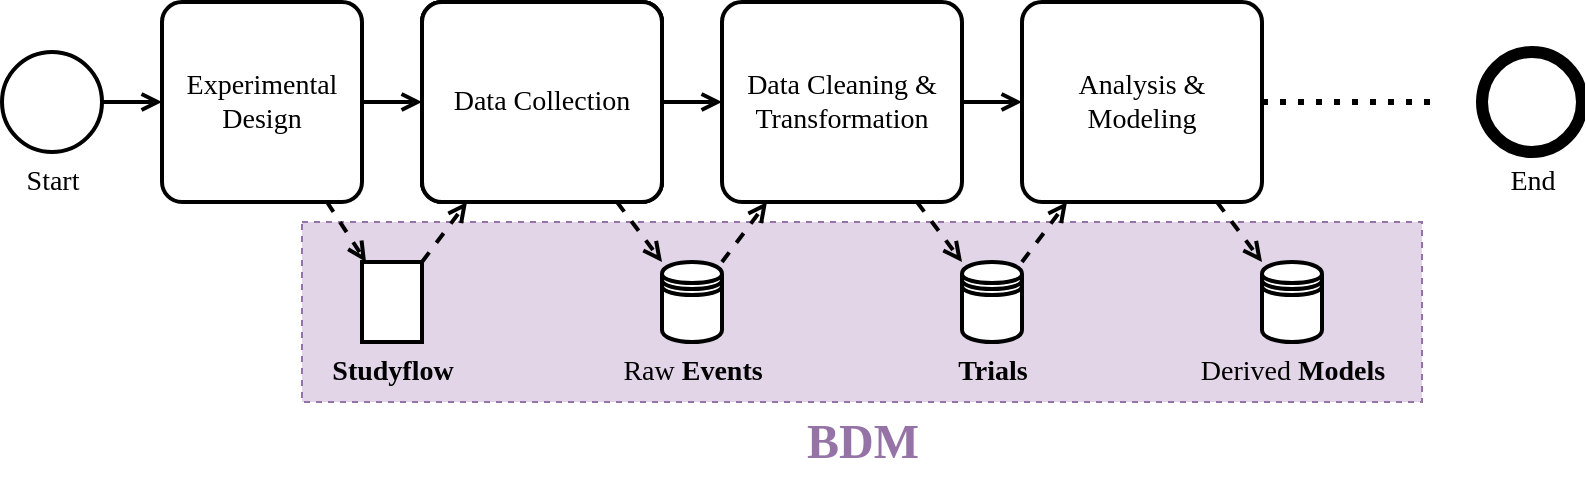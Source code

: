 <mxfile version="26.2.2">
  <diagram name="Page-1" id="hWbzQYgdbyvre5uAmrZb">
    <mxGraphModel dx="979" dy="874" grid="1" gridSize="10" guides="1" tooltips="1" connect="1" arrows="1" fold="1" page="1" pageScale="1" pageWidth="1169" pageHeight="827" math="0" shadow="0">
      <root>
        <mxCell id="0" />
        <mxCell id="1" parent="0" />
        <mxCell id="LXY7rBpoa8wY8B7ite5v-85" value="" style="rounded=0;whiteSpace=wrap;html=1;dashed=1;fillColor=#e1d5e7;strokeColor=#9673a6;" parent="1" vertex="1">
          <mxGeometry x="440" y="510" width="560" height="90" as="geometry" />
        </mxCell>
        <mxCell id="LXY7rBpoa8wY8B7ite5v-45" style="edgeStyle=orthogonalEdgeStyle;rounded=0;orthogonalLoop=1;jettySize=auto;html=1;endArrow=open;endFill=0;fontFamily=IBM Plex Sans;fontSource=https%3A%2F%2Ffonts.googleapis.com%2Fcss%3Ffamily%3DIBM%2BPlex%2BSans;fontSize=14;strokeWidth=2;" parent="1" source="LXY7rBpoa8wY8B7ite5v-36" target="LXY7rBpoa8wY8B7ite5v-44" edge="1">
          <mxGeometry relative="1" as="geometry" />
        </mxCell>
        <mxCell id="LXY7rBpoa8wY8B7ite5v-36" value="Start" style="points=[[0.145,0.145,0],[0.5,0,0],[0.855,0.145,0],[1,0.5,0],[0.855,0.855,0],[0.5,1,0],[0.145,0.855,0],[0,0.5,0]];shape=mxgraph.bpmn.event;html=1;verticalLabelPosition=bottom;labelBackgroundColor=#ffffff;verticalAlign=top;align=center;perimeter=ellipsePerimeter;outlineConnect=0;aspect=fixed;outline=standard;symbol=general;fontFamily=IBM Plex Sans;fontSource=https%3A%2F%2Ffonts.googleapis.com%2Fcss%3Ffamily%3DIBM%2BPlex%2BSans;fontSize=14;strokeWidth=2;" parent="1" vertex="1">
          <mxGeometry x="290" y="425" width="50" height="50" as="geometry" />
        </mxCell>
        <mxCell id="LXY7rBpoa8wY8B7ite5v-39" value="End" style="points=[[0.145,0.145,0],[0.5,0,0],[0.855,0.145,0],[1,0.5,0],[0.855,0.855,0],[0.5,1,0],[0.145,0.855,0],[0,0.5,0]];shape=mxgraph.bpmn.event;html=1;verticalLabelPosition=bottom;labelBackgroundColor=#ffffff;verticalAlign=top;align=center;perimeter=ellipsePerimeter;outlineConnect=0;aspect=fixed;outline=end;symbol=terminate2;fontFamily=IBM Plex Sans;fontSource=https%3A%2F%2Ffonts.googleapis.com%2Fcss%3Ffamily%3DIBM%2BPlex%2BSans;fontSize=14;strokeWidth=2;" parent="1" vertex="1">
          <mxGeometry x="1030" y="425" width="50" height="50" as="geometry" />
        </mxCell>
        <mxCell id="LXY7rBpoa8wY8B7ite5v-54" style="rounded=0;orthogonalLoop=1;jettySize=auto;html=1;endArrow=open;endFill=0;fontFamily=IBM Plex Sans;fontSource=https%3A%2F%2Ffonts.googleapis.com%2Fcss%3Ffamily%3DIBM%2BPlex%2BSans;fontSize=14;strokeWidth=2;" parent="1" source="LXY7rBpoa8wY8B7ite5v-40" target="LXY7rBpoa8wY8B7ite5v-55" edge="1">
          <mxGeometry relative="1" as="geometry">
            <mxPoint x="650" y="450" as="targetPoint" />
          </mxGeometry>
        </mxCell>
        <mxCell id="LXY7rBpoa8wY8B7ite5v-40" value="" style="rounded=1;whiteSpace=wrap;html=1;container=1;collapsible=0;absoluteArcSize=1;arcSize=20;childLayout=stackLayout;horizontal=1;horizontalStack=0;resizeParent=1;resizeParentMax=0;resizeLast=0;fontFamily=IBM Plex Sans;fontSource=https%3A%2F%2Ffonts.googleapis.com%2Fcss%3Ffamily%3DIBM%2BPlex%2BSans;fontSize=14;strokeWidth=2;" parent="1" vertex="1">
          <mxGeometry x="500" y="400" width="120" height="100" as="geometry" />
        </mxCell>
        <mxCell id="LXY7rBpoa8wY8B7ite5v-41" value="Subjects" style="whiteSpace=wrap;connectable=0;html=1;shape=mxgraph.basic.rect;size=10;rectStyle=rounded;bottomRightStyle=square;bottomLeftStyle=square;part=1;fontFamily=IBM Plex Sans;fontSource=https%3A%2F%2Ffonts.googleapis.com%2Fcss%3Ffamily%3DIBM%2BPlex%2BSans;fontSize=14;strokeWidth=2;" parent="LXY7rBpoa8wY8B7ite5v-40" vertex="1">
          <mxGeometry width="120" height="20" as="geometry" />
        </mxCell>
        <mxCell id="LXY7rBpoa8wY8B7ite5v-42" value="Complete activities" style="shape=mxgraph.bpmn.task;arcSize=0;taskMarker=abstract;part=1;isLoopMultiParallel=1;connectable=0;whiteSpace=wrap;html=1;fontFamily=IBM Plex Sans;fontSource=https%3A%2F%2Ffonts.googleapis.com%2Fcss%3Ffamily%3DIBM%2BPlex%2BSans;fontSize=14;strokeWidth=2;" parent="LXY7rBpoa8wY8B7ite5v-40" vertex="1">
          <mxGeometry y="20" width="120" height="60" as="geometry" />
        </mxCell>
        <mxCell id="LXY7rBpoa8wY8B7ite5v-43" value="Experiment" style="whiteSpace=wrap;connectable=0;html=1;shape=mxgraph.basic.rect;size=10;rectStyle=rounded;topRightStyle=square;topLeftStyle=square;fillColor=#C0C0C0;part=1;fontFamily=IBM Plex Sans;fontSource=https%3A%2F%2Ffonts.googleapis.com%2Fcss%3Ffamily%3DIBM%2BPlex%2BSans;fontSize=14;strokeWidth=2;" parent="LXY7rBpoa8wY8B7ite5v-40" vertex="1">
          <mxGeometry y="80" width="120" height="20" as="geometry" />
        </mxCell>
        <mxCell id="LXY7rBpoa8wY8B7ite5v-46" style="rounded=0;orthogonalLoop=1;jettySize=auto;html=1;endArrow=open;endFill=0;fontFamily=IBM Plex Sans;fontSource=https%3A%2F%2Ffonts.googleapis.com%2Fcss%3Ffamily%3DIBM%2BPlex%2BSans;fontSize=14;strokeWidth=2;" parent="1" source="LXY7rBpoa8wY8B7ite5v-44" target="LXY7rBpoa8wY8B7ite5v-40" edge="1">
          <mxGeometry relative="1" as="geometry" />
        </mxCell>
        <mxCell id="VGFwFy238mhT5_1Z0Q9M-4" style="edgeStyle=none;curved=1;rounded=0;orthogonalLoop=1;jettySize=auto;html=1;fontSize=12;startSize=6;endSize=6;dashed=1;strokeWidth=2;endArrow=open;endFill=0;" parent="1" source="LXY7rBpoa8wY8B7ite5v-44" target="VGFwFy238mhT5_1Z0Q9M-2" edge="1">
          <mxGeometry relative="1" as="geometry" />
        </mxCell>
        <mxCell id="LXY7rBpoa8wY8B7ite5v-44" value="Experimental Design" style="points=[[0.25,0,0],[0.5,0,0],[0.75,0,0],[1,0.25,0],[1,0.5,0],[1,0.75,0],[0.75,1,0],[0.5,1,0],[0.25,1,0],[0,0.75,0],[0,0.5,0],[0,0.25,0]];shape=mxgraph.bpmn.task;whiteSpace=wrap;rectStyle=rounded;size=10;html=1;container=1;expand=0;collapsible=0;taskMarker=abstract;isLoopSub=0;fontFamily=IBM Plex Sans;fontSource=https%3A%2F%2Ffonts.googleapis.com%2Fcss%3Ffamily%3DIBM%2BPlex%2BSans;fontSize=14;strokeWidth=2;" parent="1" vertex="1">
          <mxGeometry x="370" y="400" width="100" height="100" as="geometry" />
        </mxCell>
        <mxCell id="LXY7rBpoa8wY8B7ite5v-58" style="rounded=0;orthogonalLoop=1;jettySize=auto;html=1;endArrow=open;endFill=0;fontFamily=IBM Plex Sans;fontSource=https%3A%2F%2Ffonts.googleapis.com%2Fcss%3Ffamily%3DIBM%2BPlex%2BSans;fontSize=14;strokeWidth=2;" parent="1" source="LXY7rBpoa8wY8B7ite5v-55" target="LXY7rBpoa8wY8B7ite5v-56" edge="1">
          <mxGeometry relative="1" as="geometry" />
        </mxCell>
        <mxCell id="LXY7rBpoa8wY8B7ite5v-55" value="Data Cleaning &amp;amp; Transformation" style="points=[[0.25,0,0],[0.5,0,0],[0.75,0,0],[1,0.25,0],[1,0.5,0],[1,0.75,0],[0.75,1,0],[0.5,1,0],[0.25,1,0],[0,0.75,0],[0,0.5,0],[0,0.25,0]];shape=mxgraph.bpmn.task;whiteSpace=wrap;rectStyle=rounded;size=10;html=1;container=1;expand=0;collapsible=0;taskMarker=abstract;fontFamily=IBM Plex Sans;fontSource=https%3A%2F%2Ffonts.googleapis.com%2Fcss%3Ffamily%3DIBM%2BPlex%2BSans;fontSize=14;strokeWidth=2;" parent="1" vertex="1">
          <mxGeometry x="650" y="400" width="120" height="100" as="geometry" />
        </mxCell>
        <mxCell id="LXY7rBpoa8wY8B7ite5v-69" style="edgeStyle=orthogonalEdgeStyle;rounded=0;orthogonalLoop=1;jettySize=auto;html=1;dashed=1;dashPattern=1 2;strokeWidth=3;endArrow=none;endFill=0;fontFamily=IBM Plex Sans;fontSource=https%3A%2F%2Ffonts.googleapis.com%2Fcss%3Ffamily%3DIBM%2BPlex%2BSans;fontSize=14;" parent="1" source="LXY7rBpoa8wY8B7ite5v-56" edge="1">
          <mxGeometry relative="1" as="geometry">
            <mxPoint x="1010" y="450" as="targetPoint" />
          </mxGeometry>
        </mxCell>
        <mxCell id="LXY7rBpoa8wY8B7ite5v-56" value="Analysis &amp;amp; Modeling" style="points=[[0.25,0,0],[0.5,0,0],[0.75,0,0],[1,0.25,0],[1,0.5,0],[1,0.75,0],[0.75,1,0],[0.5,1,0],[0.25,1,0],[0,0.75,0],[0,0.5,0],[0,0.25,0]];shape=mxgraph.bpmn.task;whiteSpace=wrap;rectStyle=rounded;size=10;html=1;container=1;expand=0;collapsible=0;taskMarker=abstract;fontFamily=IBM Plex Sans;fontSource=https%3A%2F%2Ffonts.googleapis.com%2Fcss%3Ffamily%3DIBM%2BPlex%2BSans;fontSize=14;strokeWidth=2;" parent="1" vertex="1">
          <mxGeometry x="800" y="400" width="120" height="100" as="geometry" />
        </mxCell>
        <mxCell id="LXY7rBpoa8wY8B7ite5v-73" style="rounded=0;orthogonalLoop=1;jettySize=auto;html=1;endArrow=open;endFill=0;startArrow=none;startFill=0;fontFamily=IBM Plex Sans;fontSource=https%3A%2F%2Ffonts.googleapis.com%2Fcss%3Ffamily%3DIBM%2BPlex%2BSans;fontSize=14;dashed=1;strokeWidth=2;" parent="1" target="LXY7rBpoa8wY8B7ite5v-60" edge="1">
          <mxGeometry relative="1" as="geometry">
            <mxPoint x="597.5" y="500" as="sourcePoint" />
          </mxGeometry>
        </mxCell>
        <mxCell id="LXY7rBpoa8wY8B7ite5v-74" style="rounded=0;orthogonalLoop=1;jettySize=auto;html=1;endArrow=open;endFill=0;fontFamily=IBM Plex Sans;fontSource=https%3A%2F%2Ffonts.googleapis.com%2Fcss%3Ffamily%3DIBM%2BPlex%2BSans;fontSize=14;dashed=1;strokeWidth=2;" parent="1" source="LXY7rBpoa8wY8B7ite5v-60" target="LXY7rBpoa8wY8B7ite5v-55" edge="1">
          <mxGeometry relative="1" as="geometry" />
        </mxCell>
        <mxCell id="LXY7rBpoa8wY8B7ite5v-60" value="&lt;span style=&quot;font-weight: normal;&quot;&gt;Raw&lt;/span&gt; Events" style="shape=datastore;html=1;labelPosition=center;verticalLabelPosition=bottom;align=center;verticalAlign=top;fontFamily=IBM Plex Sans;fontSource=https%3A%2F%2Ffonts.googleapis.com%2Fcss%3Ffamily%3DIBM%2BPlex%2BSans;fontSize=14;fontStyle=1;strokeWidth=2;" parent="1" vertex="1">
          <mxGeometry x="620" y="530" width="30" height="40" as="geometry" />
        </mxCell>
        <mxCell id="LXY7rBpoa8wY8B7ite5v-71" style="rounded=0;orthogonalLoop=1;jettySize=auto;html=1;endArrow=open;endFill=0;startArrow=none;startFill=0;fontFamily=IBM Plex Sans;fontSource=https%3A%2F%2Ffonts.googleapis.com%2Fcss%3Ffamily%3DIBM%2BPlex%2BSans;fontSize=14;dashed=1;strokeWidth=2;" parent="1" source="LXY7rBpoa8wY8B7ite5v-63" target="LXY7rBpoa8wY8B7ite5v-56" edge="1">
          <mxGeometry relative="1" as="geometry" />
        </mxCell>
        <mxCell id="LXY7rBpoa8wY8B7ite5v-76" style="rounded=0;orthogonalLoop=1;jettySize=auto;html=1;endArrow=open;endFill=0;fontFamily=IBM Plex Sans;fontSource=https%3A%2F%2Ffonts.googleapis.com%2Fcss%3Ffamily%3DIBM%2BPlex%2BSans;fontSize=14;dashed=1;strokeWidth=2;" parent="1" source="LXY7rBpoa8wY8B7ite5v-55" target="LXY7rBpoa8wY8B7ite5v-63" edge="1">
          <mxGeometry relative="1" as="geometry" />
        </mxCell>
        <mxCell id="LXY7rBpoa8wY8B7ite5v-63" value="Trials" style="shape=datastore;html=1;labelPosition=center;verticalLabelPosition=bottom;align=center;verticalAlign=top;fontFamily=IBM Plex Sans;fontSource=https%3A%2F%2Ffonts.googleapis.com%2Fcss%3Ffamily%3DIBM%2BPlex%2BSans;fontSize=14;fontStyle=1;strokeWidth=2;" parent="1" vertex="1">
          <mxGeometry x="770" y="530" width="30" height="40" as="geometry" />
        </mxCell>
        <mxCell id="LXY7rBpoa8wY8B7ite5v-72" style="rounded=0;orthogonalLoop=1;jettySize=auto;html=1;startArrow=none;startFill=0;endArrow=open;endFill=0;fontFamily=IBM Plex Sans;fontSource=https%3A%2F%2Ffonts.googleapis.com%2Fcss%3Ffamily%3DIBM%2BPlex%2BSans;fontSize=14;dashed=1;strokeWidth=2;" parent="1" source="LXY7rBpoa8wY8B7ite5v-56" target="LXY7rBpoa8wY8B7ite5v-68" edge="1">
          <mxGeometry relative="1" as="geometry" />
        </mxCell>
        <mxCell id="LXY7rBpoa8wY8B7ite5v-68" value="&lt;span style=&quot;font-weight: normal;&quot;&gt;Derived&lt;/span&gt; Models" style="shape=datastore;html=1;labelPosition=center;verticalLabelPosition=bottom;align=center;verticalAlign=top;fontFamily=IBM Plex Sans;fontSource=https%3A%2F%2Ffonts.googleapis.com%2Fcss%3Ffamily%3DIBM%2BPlex%2BSans;fontSize=14;fontStyle=1;strokeWidth=2;" parent="1" vertex="1">
          <mxGeometry x="920" y="530" width="30" height="40" as="geometry" />
        </mxCell>
        <mxCell id="LXY7rBpoa8wY8B7ite5v-80" value="Data Collection" style="points=[[0.25,0,0],[0.5,0,0],[0.75,0,0],[1,0.25,0],[1,0.5,0],[1,0.75,0],[0.75,1,0],[0.5,1,0],[0.25,1,0],[0,0.75,0],[0,0.5,0],[0,0.25,0]];shape=mxgraph.bpmn.task;whiteSpace=wrap;rectStyle=rounded;size=10;html=1;container=1;expand=0;collapsible=0;taskMarker=abstract;fontFamily=IBM Plex Sans;fontSource=https%3A%2F%2Ffonts.googleapis.com%2Fcss%3Ffamily%3DIBM%2BPlex%2BSans;fontSize=14;strokeWidth=2;" parent="1" vertex="1">
          <mxGeometry x="500" y="400" width="120" height="100" as="geometry" />
        </mxCell>
        <mxCell id="LXY7rBpoa8wY8B7ite5v-86" value="BDM" style="text;html=1;align=center;verticalAlign=middle;resizable=0;points=[];autosize=1;strokeColor=none;fillColor=none;fontStyle=1;fontFamily=IBM Plex Sans;fontSource=https%3A%2F%2Ffonts.googleapis.com%2Fcss%3Ffamily%3DIBM%2BPlex%2BSans;fontSize=24;fontColor=#9673A6;" parent="1" vertex="1">
          <mxGeometry x="685" y="600" width="70" height="40" as="geometry" />
        </mxCell>
        <mxCell id="VGFwFy238mhT5_1Z0Q9M-5" style="edgeStyle=none;curved=0;rounded=0;orthogonalLoop=1;jettySize=auto;html=1;fontSize=12;startSize=6;endSize=6;dashed=1;strokeWidth=2;endArrow=open;endFill=0;" parent="1" source="VGFwFy238mhT5_1Z0Q9M-2" target="LXY7rBpoa8wY8B7ite5v-80" edge="1">
          <mxGeometry relative="1" as="geometry" />
        </mxCell>
        <mxCell id="VGFwFy238mhT5_1Z0Q9M-2" value="&lt;b&gt;Studyflow&lt;/b&gt;" style="shape=mxgraph.bpmn.data2;labelPosition=center;verticalLabelPosition=bottom;align=center;verticalAlign=top;size=11;html=1;bpmnTransferType=none;isCollection=1;fontSize=14;fontFamily=IBM Plex Sans;strokeWidth=2;" parent="1" vertex="1">
          <mxGeometry x="470" y="530" width="30" height="40" as="geometry" />
        </mxCell>
      </root>
    </mxGraphModel>
  </diagram>
</mxfile>

